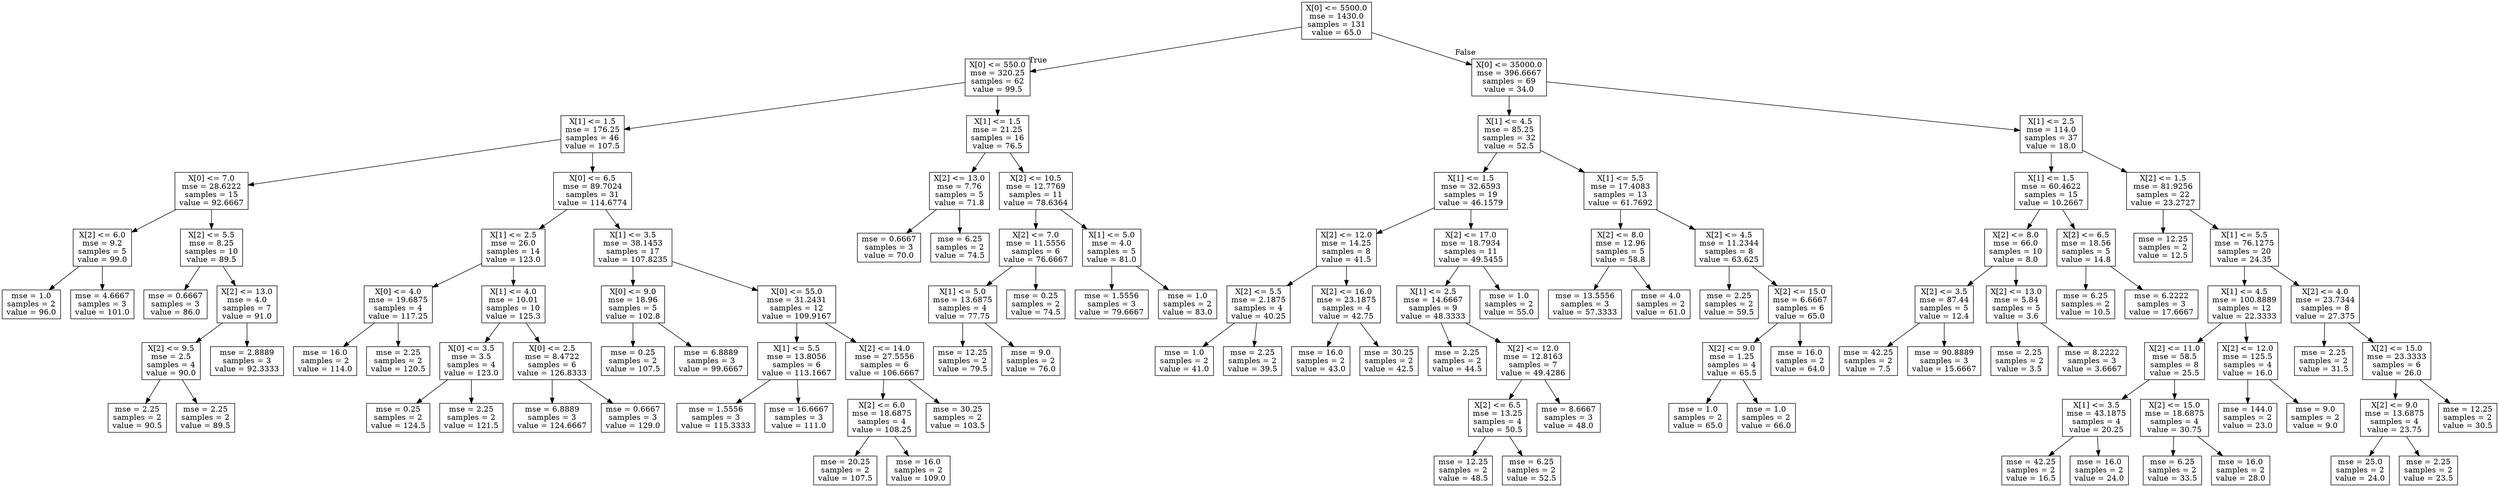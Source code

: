 digraph Tree {
node [shape=box] ;
0 [label="X[0] <= 5500.0\nmse = 1430.0\nsamples = 131\nvalue = 65.0"] ;
1 [label="X[0] <= 550.0\nmse = 320.25\nsamples = 62\nvalue = 99.5"] ;
0 -> 1 [labeldistance=2.5, labelangle=45, headlabel="True"] ;
2 [label="X[1] <= 1.5\nmse = 176.25\nsamples = 46\nvalue = 107.5"] ;
1 -> 2 ;
3 [label="X[0] <= 7.0\nmse = 28.6222\nsamples = 15\nvalue = 92.6667"] ;
2 -> 3 ;
4 [label="X[2] <= 6.0\nmse = 9.2\nsamples = 5\nvalue = 99.0"] ;
3 -> 4 ;
5 [label="mse = 1.0\nsamples = 2\nvalue = 96.0"] ;
4 -> 5 ;
6 [label="mse = 4.6667\nsamples = 3\nvalue = 101.0"] ;
4 -> 6 ;
7 [label="X[2] <= 5.5\nmse = 8.25\nsamples = 10\nvalue = 89.5"] ;
3 -> 7 ;
8 [label="mse = 0.6667\nsamples = 3\nvalue = 86.0"] ;
7 -> 8 ;
9 [label="X[2] <= 13.0\nmse = 4.0\nsamples = 7\nvalue = 91.0"] ;
7 -> 9 ;
10 [label="X[2] <= 9.5\nmse = 2.5\nsamples = 4\nvalue = 90.0"] ;
9 -> 10 ;
11 [label="mse = 2.25\nsamples = 2\nvalue = 90.5"] ;
10 -> 11 ;
12 [label="mse = 2.25\nsamples = 2\nvalue = 89.5"] ;
10 -> 12 ;
13 [label="mse = 2.8889\nsamples = 3\nvalue = 92.3333"] ;
9 -> 13 ;
14 [label="X[0] <= 6.5\nmse = 89.7024\nsamples = 31\nvalue = 114.6774"] ;
2 -> 14 ;
15 [label="X[1] <= 2.5\nmse = 26.0\nsamples = 14\nvalue = 123.0"] ;
14 -> 15 ;
16 [label="X[0] <= 4.0\nmse = 19.6875\nsamples = 4\nvalue = 117.25"] ;
15 -> 16 ;
17 [label="mse = 16.0\nsamples = 2\nvalue = 114.0"] ;
16 -> 17 ;
18 [label="mse = 2.25\nsamples = 2\nvalue = 120.5"] ;
16 -> 18 ;
19 [label="X[1] <= 4.0\nmse = 10.01\nsamples = 10\nvalue = 125.3"] ;
15 -> 19 ;
20 [label="X[0] <= 3.5\nmse = 3.5\nsamples = 4\nvalue = 123.0"] ;
19 -> 20 ;
21 [label="mse = 0.25\nsamples = 2\nvalue = 124.5"] ;
20 -> 21 ;
22 [label="mse = 2.25\nsamples = 2\nvalue = 121.5"] ;
20 -> 22 ;
23 [label="X[0] <= 2.5\nmse = 8.4722\nsamples = 6\nvalue = 126.8333"] ;
19 -> 23 ;
24 [label="mse = 6.8889\nsamples = 3\nvalue = 124.6667"] ;
23 -> 24 ;
25 [label="mse = 0.6667\nsamples = 3\nvalue = 129.0"] ;
23 -> 25 ;
26 [label="X[1] <= 3.5\nmse = 38.1453\nsamples = 17\nvalue = 107.8235"] ;
14 -> 26 ;
27 [label="X[0] <= 9.0\nmse = 18.96\nsamples = 5\nvalue = 102.8"] ;
26 -> 27 ;
28 [label="mse = 0.25\nsamples = 2\nvalue = 107.5"] ;
27 -> 28 ;
29 [label="mse = 6.8889\nsamples = 3\nvalue = 99.6667"] ;
27 -> 29 ;
30 [label="X[0] <= 55.0\nmse = 31.2431\nsamples = 12\nvalue = 109.9167"] ;
26 -> 30 ;
31 [label="X[1] <= 5.5\nmse = 13.8056\nsamples = 6\nvalue = 113.1667"] ;
30 -> 31 ;
32 [label="mse = 1.5556\nsamples = 3\nvalue = 115.3333"] ;
31 -> 32 ;
33 [label="mse = 16.6667\nsamples = 3\nvalue = 111.0"] ;
31 -> 33 ;
34 [label="X[2] <= 14.0\nmse = 27.5556\nsamples = 6\nvalue = 106.6667"] ;
30 -> 34 ;
35 [label="X[2] <= 6.0\nmse = 18.6875\nsamples = 4\nvalue = 108.25"] ;
34 -> 35 ;
36 [label="mse = 20.25\nsamples = 2\nvalue = 107.5"] ;
35 -> 36 ;
37 [label="mse = 16.0\nsamples = 2\nvalue = 109.0"] ;
35 -> 37 ;
38 [label="mse = 30.25\nsamples = 2\nvalue = 103.5"] ;
34 -> 38 ;
39 [label="X[1] <= 1.5\nmse = 21.25\nsamples = 16\nvalue = 76.5"] ;
1 -> 39 ;
40 [label="X[2] <= 13.0\nmse = 7.76\nsamples = 5\nvalue = 71.8"] ;
39 -> 40 ;
41 [label="mse = 0.6667\nsamples = 3\nvalue = 70.0"] ;
40 -> 41 ;
42 [label="mse = 6.25\nsamples = 2\nvalue = 74.5"] ;
40 -> 42 ;
43 [label="X[2] <= 10.5\nmse = 12.7769\nsamples = 11\nvalue = 78.6364"] ;
39 -> 43 ;
44 [label="X[2] <= 7.0\nmse = 11.5556\nsamples = 6\nvalue = 76.6667"] ;
43 -> 44 ;
45 [label="X[1] <= 5.0\nmse = 13.6875\nsamples = 4\nvalue = 77.75"] ;
44 -> 45 ;
46 [label="mse = 12.25\nsamples = 2\nvalue = 79.5"] ;
45 -> 46 ;
47 [label="mse = 9.0\nsamples = 2\nvalue = 76.0"] ;
45 -> 47 ;
48 [label="mse = 0.25\nsamples = 2\nvalue = 74.5"] ;
44 -> 48 ;
49 [label="X[1] <= 5.0\nmse = 4.0\nsamples = 5\nvalue = 81.0"] ;
43 -> 49 ;
50 [label="mse = 1.5556\nsamples = 3\nvalue = 79.6667"] ;
49 -> 50 ;
51 [label="mse = 1.0\nsamples = 2\nvalue = 83.0"] ;
49 -> 51 ;
52 [label="X[0] <= 35000.0\nmse = 396.6667\nsamples = 69\nvalue = 34.0"] ;
0 -> 52 [labeldistance=2.5, labelangle=-45, headlabel="False"] ;
53 [label="X[1] <= 4.5\nmse = 85.25\nsamples = 32\nvalue = 52.5"] ;
52 -> 53 ;
54 [label="X[1] <= 1.5\nmse = 32.6593\nsamples = 19\nvalue = 46.1579"] ;
53 -> 54 ;
55 [label="X[2] <= 12.0\nmse = 14.25\nsamples = 8\nvalue = 41.5"] ;
54 -> 55 ;
56 [label="X[2] <= 5.5\nmse = 2.1875\nsamples = 4\nvalue = 40.25"] ;
55 -> 56 ;
57 [label="mse = 1.0\nsamples = 2\nvalue = 41.0"] ;
56 -> 57 ;
58 [label="mse = 2.25\nsamples = 2\nvalue = 39.5"] ;
56 -> 58 ;
59 [label="X[2] <= 16.0\nmse = 23.1875\nsamples = 4\nvalue = 42.75"] ;
55 -> 59 ;
60 [label="mse = 16.0\nsamples = 2\nvalue = 43.0"] ;
59 -> 60 ;
61 [label="mse = 30.25\nsamples = 2\nvalue = 42.5"] ;
59 -> 61 ;
62 [label="X[2] <= 17.0\nmse = 18.7934\nsamples = 11\nvalue = 49.5455"] ;
54 -> 62 ;
63 [label="X[1] <= 2.5\nmse = 14.6667\nsamples = 9\nvalue = 48.3333"] ;
62 -> 63 ;
64 [label="mse = 2.25\nsamples = 2\nvalue = 44.5"] ;
63 -> 64 ;
65 [label="X[2] <= 12.0\nmse = 12.8163\nsamples = 7\nvalue = 49.4286"] ;
63 -> 65 ;
66 [label="X[2] <= 6.5\nmse = 13.25\nsamples = 4\nvalue = 50.5"] ;
65 -> 66 ;
67 [label="mse = 12.25\nsamples = 2\nvalue = 48.5"] ;
66 -> 67 ;
68 [label="mse = 6.25\nsamples = 2\nvalue = 52.5"] ;
66 -> 68 ;
69 [label="mse = 8.6667\nsamples = 3\nvalue = 48.0"] ;
65 -> 69 ;
70 [label="mse = 1.0\nsamples = 2\nvalue = 55.0"] ;
62 -> 70 ;
71 [label="X[1] <= 5.5\nmse = 17.4083\nsamples = 13\nvalue = 61.7692"] ;
53 -> 71 ;
72 [label="X[2] <= 8.0\nmse = 12.96\nsamples = 5\nvalue = 58.8"] ;
71 -> 72 ;
73 [label="mse = 13.5556\nsamples = 3\nvalue = 57.3333"] ;
72 -> 73 ;
74 [label="mse = 4.0\nsamples = 2\nvalue = 61.0"] ;
72 -> 74 ;
75 [label="X[2] <= 4.5\nmse = 11.2344\nsamples = 8\nvalue = 63.625"] ;
71 -> 75 ;
76 [label="mse = 2.25\nsamples = 2\nvalue = 59.5"] ;
75 -> 76 ;
77 [label="X[2] <= 15.0\nmse = 6.6667\nsamples = 6\nvalue = 65.0"] ;
75 -> 77 ;
78 [label="X[2] <= 9.0\nmse = 1.25\nsamples = 4\nvalue = 65.5"] ;
77 -> 78 ;
79 [label="mse = 1.0\nsamples = 2\nvalue = 65.0"] ;
78 -> 79 ;
80 [label="mse = 1.0\nsamples = 2\nvalue = 66.0"] ;
78 -> 80 ;
81 [label="mse = 16.0\nsamples = 2\nvalue = 64.0"] ;
77 -> 81 ;
82 [label="X[1] <= 2.5\nmse = 114.0\nsamples = 37\nvalue = 18.0"] ;
52 -> 82 ;
83 [label="X[1] <= 1.5\nmse = 60.4622\nsamples = 15\nvalue = 10.2667"] ;
82 -> 83 ;
84 [label="X[2] <= 8.0\nmse = 66.0\nsamples = 10\nvalue = 8.0"] ;
83 -> 84 ;
85 [label="X[2] <= 3.5\nmse = 87.44\nsamples = 5\nvalue = 12.4"] ;
84 -> 85 ;
86 [label="mse = 42.25\nsamples = 2\nvalue = 7.5"] ;
85 -> 86 ;
87 [label="mse = 90.8889\nsamples = 3\nvalue = 15.6667"] ;
85 -> 87 ;
88 [label="X[2] <= 13.0\nmse = 5.84\nsamples = 5\nvalue = 3.6"] ;
84 -> 88 ;
89 [label="mse = 2.25\nsamples = 2\nvalue = 3.5"] ;
88 -> 89 ;
90 [label="mse = 8.2222\nsamples = 3\nvalue = 3.6667"] ;
88 -> 90 ;
91 [label="X[2] <= 6.5\nmse = 18.56\nsamples = 5\nvalue = 14.8"] ;
83 -> 91 ;
92 [label="mse = 6.25\nsamples = 2\nvalue = 10.5"] ;
91 -> 92 ;
93 [label="mse = 6.2222\nsamples = 3\nvalue = 17.6667"] ;
91 -> 93 ;
94 [label="X[2] <= 1.5\nmse = 81.9256\nsamples = 22\nvalue = 23.2727"] ;
82 -> 94 ;
95 [label="mse = 12.25\nsamples = 2\nvalue = 12.5"] ;
94 -> 95 ;
96 [label="X[1] <= 5.5\nmse = 76.1275\nsamples = 20\nvalue = 24.35"] ;
94 -> 96 ;
97 [label="X[1] <= 4.5\nmse = 100.8889\nsamples = 12\nvalue = 22.3333"] ;
96 -> 97 ;
98 [label="X[2] <= 11.0\nmse = 58.5\nsamples = 8\nvalue = 25.5"] ;
97 -> 98 ;
99 [label="X[1] <= 3.5\nmse = 43.1875\nsamples = 4\nvalue = 20.25"] ;
98 -> 99 ;
100 [label="mse = 42.25\nsamples = 2\nvalue = 16.5"] ;
99 -> 100 ;
101 [label="mse = 16.0\nsamples = 2\nvalue = 24.0"] ;
99 -> 101 ;
102 [label="X[2] <= 15.0\nmse = 18.6875\nsamples = 4\nvalue = 30.75"] ;
98 -> 102 ;
103 [label="mse = 6.25\nsamples = 2\nvalue = 33.5"] ;
102 -> 103 ;
104 [label="mse = 16.0\nsamples = 2\nvalue = 28.0"] ;
102 -> 104 ;
105 [label="X[2] <= 12.0\nmse = 125.5\nsamples = 4\nvalue = 16.0"] ;
97 -> 105 ;
106 [label="mse = 144.0\nsamples = 2\nvalue = 23.0"] ;
105 -> 106 ;
107 [label="mse = 9.0\nsamples = 2\nvalue = 9.0"] ;
105 -> 107 ;
108 [label="X[2] <= 4.0\nmse = 23.7344\nsamples = 8\nvalue = 27.375"] ;
96 -> 108 ;
109 [label="mse = 2.25\nsamples = 2\nvalue = 31.5"] ;
108 -> 109 ;
110 [label="X[2] <= 15.0\nmse = 23.3333\nsamples = 6\nvalue = 26.0"] ;
108 -> 110 ;
111 [label="X[2] <= 9.0\nmse = 13.6875\nsamples = 4\nvalue = 23.75"] ;
110 -> 111 ;
112 [label="mse = 25.0\nsamples = 2\nvalue = 24.0"] ;
111 -> 112 ;
113 [label="mse = 2.25\nsamples = 2\nvalue = 23.5"] ;
111 -> 113 ;
114 [label="mse = 12.25\nsamples = 2\nvalue = 30.5"] ;
110 -> 114 ;
}